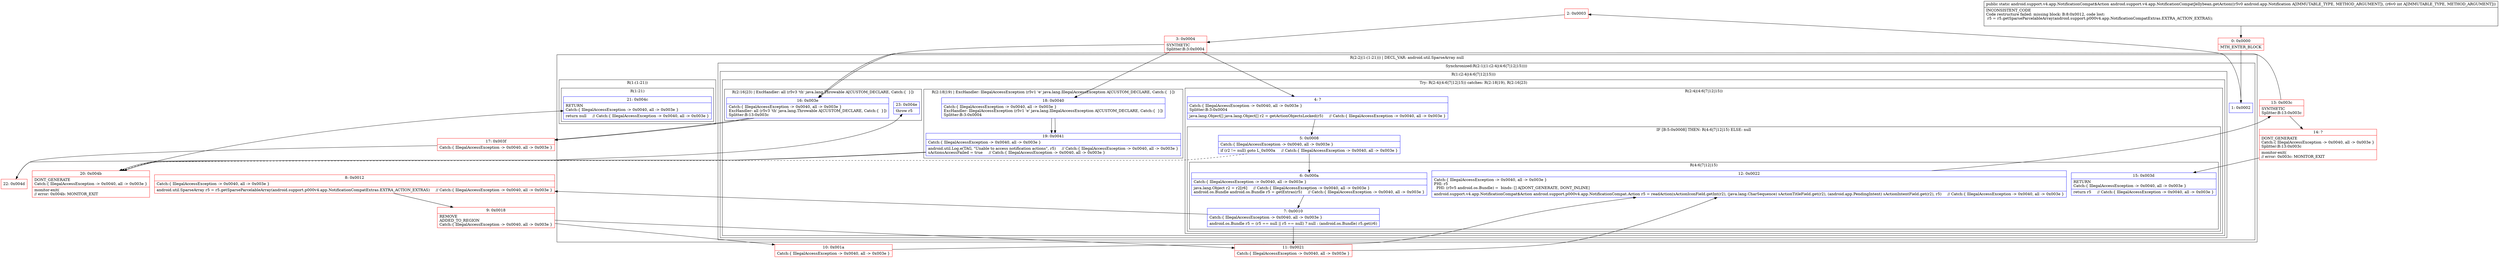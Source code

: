 digraph "CFG forandroid.support.v4.app.NotificationCompatJellybean.getAction(Landroid\/app\/Notification;I)Landroid\/support\/v4\/app\/NotificationCompat$Action;" {
subgraph cluster_Region_760432303 {
label = "R(2:2|(1:(1:21))) | DECL_VAR: android.util.SparseArray null\l";
node [shape=record,color=blue];
subgraph cluster_SynchronizedRegion_1478124412 {
label = "Synchronized:R(2:1|(1:(2:4|(4:6|7|12|15))))";
node [shape=record,color=blue];
Node_1 [shape=record,label="{1\:\ 0x0002}"];
subgraph cluster_Region_1210531818 {
label = "R(1:(2:4|(4:6|7|12|15)))";
node [shape=record,color=blue];
subgraph cluster_TryCatchRegion_257819107 {
label = "Try: R(2:4|(4:6|7|12|15)) catches: R(2:18|19), R(2:16|23)";
node [shape=record,color=blue];
subgraph cluster_Region_1086483026 {
label = "R(2:4|(4:6|7|12|15))";
node [shape=record,color=blue];
Node_4 [shape=record,label="{4\:\ ?|Catch:\{ IllegalAccessException \-\> 0x0040, all \-\> 0x003e \}\lSplitter:B:3:0x0004\l|java.lang.Object[] java.lang.Object[] r2 = getActionObjectsLocked(r5)     \/\/ Catch:\{ IllegalAccessException \-\> 0x0040, all \-\> 0x003e \}\l}"];
subgraph cluster_IfRegion_1868217237 {
label = "IF [B:5:0x0008] THEN: R(4:6|7|12|15) ELSE: null";
node [shape=record,color=blue];
Node_5 [shape=record,label="{5\:\ 0x0008|Catch:\{ IllegalAccessException \-\> 0x0040, all \-\> 0x003e \}\l|if (r2 != null) goto L_0x000a     \/\/ Catch:\{ IllegalAccessException \-\> 0x0040, all \-\> 0x003e \}\l}"];
subgraph cluster_Region_306715913 {
label = "R(4:6|7|12|15)";
node [shape=record,color=blue];
Node_6 [shape=record,label="{6\:\ 0x000a|Catch:\{ IllegalAccessException \-\> 0x0040, all \-\> 0x003e \}\l|java.lang.Object r2 = r2[r6]     \/\/ Catch:\{ IllegalAccessException \-\> 0x0040, all \-\> 0x003e \}\landroid.os.Bundle android.os.Bundle r5 = getExtras(r5)     \/\/ Catch:\{ IllegalAccessException \-\> 0x0040, all \-\> 0x003e \}\l}"];
Node_7 [shape=record,label="{7\:\ 0x0010|Catch:\{ IllegalAccessException \-\> 0x0040, all \-\> 0x003e \}\l|android.os.Bundle r5 = (r5 == null \|\| r5 == null) ? null : (android.os.Bundle) r5.get(r6)\l}"];
Node_12 [shape=record,label="{12\:\ 0x0022|Catch:\{ IllegalAccessException \-\> 0x0040, all \-\> 0x003e \}\lPHI: r5 \l  PHI: (r5v5 android.os.Bundle) =  binds: [] A[DONT_GENERATE, DONT_INLINE]\l|android.support.v4.app.NotificationCompat$Action android.support.p000v4.app.NotificationCompat.Action r5 = readAction(sActionIconField.getInt(r2), (java.lang.CharSequence) sActionTitleField.get(r2), (android.app.PendingIntent) sActionIntentField.get(r2), r5)     \/\/ Catch:\{ IllegalAccessException \-\> 0x0040, all \-\> 0x003e \}\l}"];
Node_15 [shape=record,label="{15\:\ 0x003d|RETURN\lCatch:\{ IllegalAccessException \-\> 0x0040, all \-\> 0x003e \}\l|return r5     \/\/ Catch:\{ IllegalAccessException \-\> 0x0040, all \-\> 0x003e \}\l}"];
}
}
}
subgraph cluster_Region_940529817 {
label = "R(2:18|19) | ExcHandler: IllegalAccessException (r5v1 'e' java.lang.IllegalAccessException A[CUSTOM_DECLARE, Catch:\{  \}])\l";
node [shape=record,color=blue];
Node_18 [shape=record,label="{18\:\ 0x0040|Catch:\{ IllegalAccessException \-\> 0x0040, all \-\> 0x003e \}\lExcHandler: IllegalAccessException (r5v1 'e' java.lang.IllegalAccessException A[CUSTOM_DECLARE, Catch:\{  \}])\lSplitter:B:3:0x0004\l}"];
Node_19 [shape=record,label="{19\:\ 0x0041|Catch:\{ IllegalAccessException \-\> 0x0040, all \-\> 0x003e \}\l|android.util.Log.e(TAG, \"Unable to access notification actions\", r5)     \/\/ Catch:\{ IllegalAccessException \-\> 0x0040, all \-\> 0x003e \}\lsActionsAccessFailed = true     \/\/ Catch:\{ IllegalAccessException \-\> 0x0040, all \-\> 0x003e \}\l}"];
}
subgraph cluster_Region_856022375 {
label = "R(2:16|23) | ExcHandler: all (r5v3 'th' java.lang.Throwable A[CUSTOM_DECLARE, Catch:\{  \}])\l";
node [shape=record,color=blue];
Node_16 [shape=record,label="{16\:\ 0x003e|Catch:\{ IllegalAccessException \-\> 0x0040, all \-\> 0x003e \}\lExcHandler: all (r5v3 'th' java.lang.Throwable A[CUSTOM_DECLARE, Catch:\{  \}])\lSplitter:B:13:0x003c\l}"];
Node_23 [shape=record,label="{23\:\ 0x004e|throw r5\l}"];
}
}
}
}
subgraph cluster_Region_1110207618 {
label = "R(1:(1:21))";
node [shape=record,color=blue];
subgraph cluster_Region_1031945277 {
label = "R(1:21)";
node [shape=record,color=blue];
Node_21 [shape=record,label="{21\:\ 0x004c|RETURN\lCatch:\{ IllegalAccessException \-\> 0x0040, all \-\> 0x003e \}\l|return null     \/\/ Catch:\{ IllegalAccessException \-\> 0x0040, all \-\> 0x003e \}\l}"];
}
}
}
subgraph cluster_Region_940529817 {
label = "R(2:18|19) | ExcHandler: IllegalAccessException (r5v1 'e' java.lang.IllegalAccessException A[CUSTOM_DECLARE, Catch:\{  \}])\l";
node [shape=record,color=blue];
Node_18 [shape=record,label="{18\:\ 0x0040|Catch:\{ IllegalAccessException \-\> 0x0040, all \-\> 0x003e \}\lExcHandler: IllegalAccessException (r5v1 'e' java.lang.IllegalAccessException A[CUSTOM_DECLARE, Catch:\{  \}])\lSplitter:B:3:0x0004\l}"];
Node_19 [shape=record,label="{19\:\ 0x0041|Catch:\{ IllegalAccessException \-\> 0x0040, all \-\> 0x003e \}\l|android.util.Log.e(TAG, \"Unable to access notification actions\", r5)     \/\/ Catch:\{ IllegalAccessException \-\> 0x0040, all \-\> 0x003e \}\lsActionsAccessFailed = true     \/\/ Catch:\{ IllegalAccessException \-\> 0x0040, all \-\> 0x003e \}\l}"];
}
subgraph cluster_Region_856022375 {
label = "R(2:16|23) | ExcHandler: all (r5v3 'th' java.lang.Throwable A[CUSTOM_DECLARE, Catch:\{  \}])\l";
node [shape=record,color=blue];
Node_16 [shape=record,label="{16\:\ 0x003e|Catch:\{ IllegalAccessException \-\> 0x0040, all \-\> 0x003e \}\lExcHandler: all (r5v3 'th' java.lang.Throwable A[CUSTOM_DECLARE, Catch:\{  \}])\lSplitter:B:13:0x003c\l}"];
Node_23 [shape=record,label="{23\:\ 0x004e|throw r5\l}"];
}
Node_0 [shape=record,color=red,label="{0\:\ 0x0000|MTH_ENTER_BLOCK\l}"];
Node_2 [shape=record,color=red,label="{2\:\ 0x0003}"];
Node_3 [shape=record,color=red,label="{3\:\ 0x0004|SYNTHETIC\lSplitter:B:3:0x0004\l}"];
Node_8 [shape=record,color=red,label="{8\:\ 0x0012|Catch:\{ IllegalAccessException \-\> 0x0040, all \-\> 0x003e \}\l|android.util.SparseArray r5 = r5.getSparseParcelableArray(android.support.p000v4.app.NotificationCompatExtras.EXTRA_ACTION_EXTRAS)     \/\/ Catch:\{ IllegalAccessException \-\> 0x0040, all \-\> 0x003e \}\l}"];
Node_9 [shape=record,color=red,label="{9\:\ 0x0018|REMOVE\lADDED_TO_REGION\lCatch:\{ IllegalAccessException \-\> 0x0040, all \-\> 0x003e \}\l}"];
Node_10 [shape=record,color=red,label="{10\:\ 0x001a|Catch:\{ IllegalAccessException \-\> 0x0040, all \-\> 0x003e \}\l}"];
Node_11 [shape=record,color=red,label="{11\:\ 0x0021|Catch:\{ IllegalAccessException \-\> 0x0040, all \-\> 0x003e \}\l}"];
Node_13 [shape=record,color=red,label="{13\:\ 0x003c|SYNTHETIC\lSplitter:B:13:0x003c\l}"];
Node_14 [shape=record,color=red,label="{14\:\ ?|DONT_GENERATE\lCatch:\{ IllegalAccessException \-\> 0x0040, all \-\> 0x003e \}\lSplitter:B:13:0x003c\l|monitor\-exit(\l\/\/ error: 0x003c: MONITOR_EXIT  \l}"];
Node_17 [shape=record,color=red,label="{17\:\ 0x003f|Catch:\{ IllegalAccessException \-\> 0x0040, all \-\> 0x003e \}\l}"];
Node_20 [shape=record,color=red,label="{20\:\ 0x004b|DONT_GENERATE\lCatch:\{ IllegalAccessException \-\> 0x0040, all \-\> 0x003e \}\l|monitor\-exit(\l\/\/ error: 0x004b: MONITOR_EXIT  \l}"];
Node_22 [shape=record,color=red,label="{22\:\ 0x004d}"];
MethodNode[shape=record,label="{public static android.support.v4.app.NotificationCompat$Action android.support.v4.app.NotificationCompatJellybean.getAction((r5v0 android.app.Notification A[IMMUTABLE_TYPE, METHOD_ARGUMENT]), (r6v0 int A[IMMUTABLE_TYPE, METHOD_ARGUMENT]))  | INCONSISTENT_CODE\lCode restructure failed: missing block: B:8:0x0012, code lost:\l    r5 = r5.getSparseParcelableArray(android.support.p000v4.app.NotificationCompatExtras.EXTRA_ACTION_EXTRAS);\l\l}"];
MethodNode -> Node_0;
Node_1 -> Node_2;
Node_4 -> Node_5;
Node_5 -> Node_6;
Node_5 -> Node_20[style=dashed];
Node_6 -> Node_7;
Node_7 -> Node_8;
Node_7 -> Node_11;
Node_12 -> Node_13;
Node_18 -> Node_19;
Node_19 -> Node_20;
Node_16 -> Node_17;
Node_18 -> Node_19;
Node_19 -> Node_20;
Node_16 -> Node_17;
Node_0 -> Node_1;
Node_2 -> Node_3;
Node_3 -> Node_4;
Node_3 -> Node_18;
Node_3 -> Node_16;
Node_8 -> Node_9;
Node_9 -> Node_10;
Node_9 -> Node_11;
Node_10 -> Node_12;
Node_11 -> Node_12;
Node_13 -> Node_14;
Node_13 -> Node_16;
Node_14 -> Node_15;
Node_17 -> Node_22;
Node_20 -> Node_21;
Node_22 -> Node_23;
}

